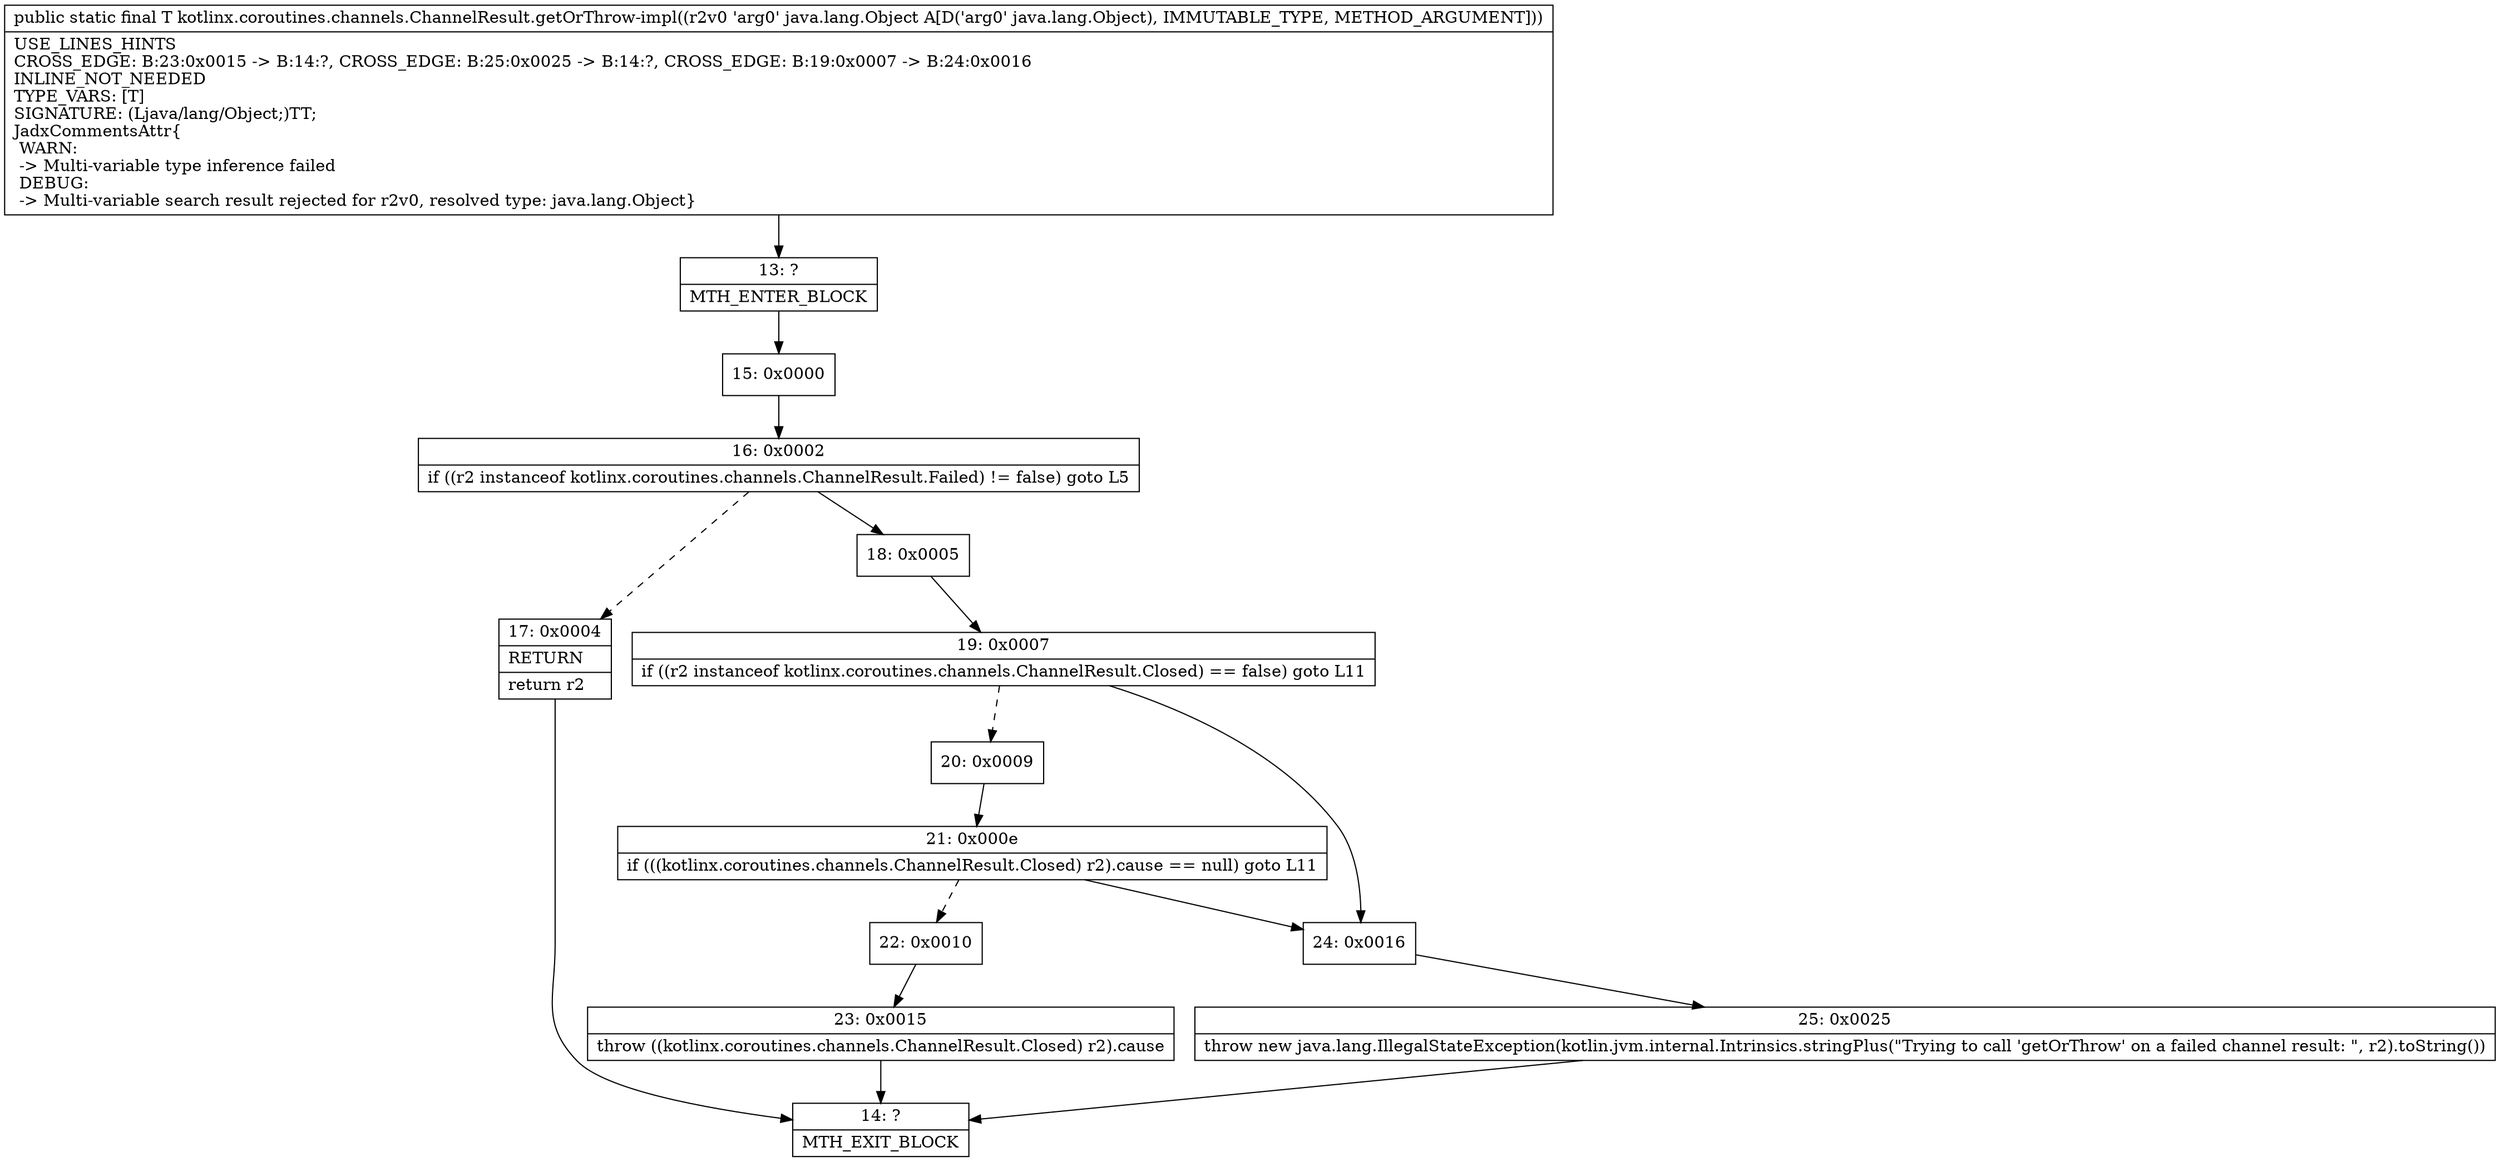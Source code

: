 digraph "CFG forkotlinx.coroutines.channels.ChannelResult.getOrThrow\-impl(Ljava\/lang\/Object;)Ljava\/lang\/Object;" {
Node_13 [shape=record,label="{13\:\ ?|MTH_ENTER_BLOCK\l}"];
Node_15 [shape=record,label="{15\:\ 0x0000}"];
Node_16 [shape=record,label="{16\:\ 0x0002|if ((r2 instanceof kotlinx.coroutines.channels.ChannelResult.Failed) != false) goto L5\l}"];
Node_17 [shape=record,label="{17\:\ 0x0004|RETURN\l|return r2\l}"];
Node_14 [shape=record,label="{14\:\ ?|MTH_EXIT_BLOCK\l}"];
Node_18 [shape=record,label="{18\:\ 0x0005}"];
Node_19 [shape=record,label="{19\:\ 0x0007|if ((r2 instanceof kotlinx.coroutines.channels.ChannelResult.Closed) == false) goto L11\l}"];
Node_20 [shape=record,label="{20\:\ 0x0009}"];
Node_21 [shape=record,label="{21\:\ 0x000e|if (((kotlinx.coroutines.channels.ChannelResult.Closed) r2).cause == null) goto L11\l}"];
Node_22 [shape=record,label="{22\:\ 0x0010}"];
Node_23 [shape=record,label="{23\:\ 0x0015|throw ((kotlinx.coroutines.channels.ChannelResult.Closed) r2).cause\l}"];
Node_24 [shape=record,label="{24\:\ 0x0016}"];
Node_25 [shape=record,label="{25\:\ 0x0025|throw new java.lang.IllegalStateException(kotlin.jvm.internal.Intrinsics.stringPlus(\"Trying to call 'getOrThrow' on a failed channel result: \", r2).toString())\l}"];
MethodNode[shape=record,label="{public static final T kotlinx.coroutines.channels.ChannelResult.getOrThrow\-impl((r2v0 'arg0' java.lang.Object A[D('arg0' java.lang.Object), IMMUTABLE_TYPE, METHOD_ARGUMENT]))  | USE_LINES_HINTS\lCROSS_EDGE: B:23:0x0015 \-\> B:14:?, CROSS_EDGE: B:25:0x0025 \-\> B:14:?, CROSS_EDGE: B:19:0x0007 \-\> B:24:0x0016\lINLINE_NOT_NEEDED\lTYPE_VARS: [T]\lSIGNATURE: (Ljava\/lang\/Object;)TT;\lJadxCommentsAttr\{\l WARN: \l \-\> Multi\-variable type inference failed\l DEBUG: \l \-\> Multi\-variable search result rejected for r2v0, resolved type: java.lang.Object\}\l}"];
MethodNode -> Node_13;Node_13 -> Node_15;
Node_15 -> Node_16;
Node_16 -> Node_17[style=dashed];
Node_16 -> Node_18;
Node_17 -> Node_14;
Node_18 -> Node_19;
Node_19 -> Node_20[style=dashed];
Node_19 -> Node_24;
Node_20 -> Node_21;
Node_21 -> Node_22[style=dashed];
Node_21 -> Node_24;
Node_22 -> Node_23;
Node_23 -> Node_14;
Node_24 -> Node_25;
Node_25 -> Node_14;
}

